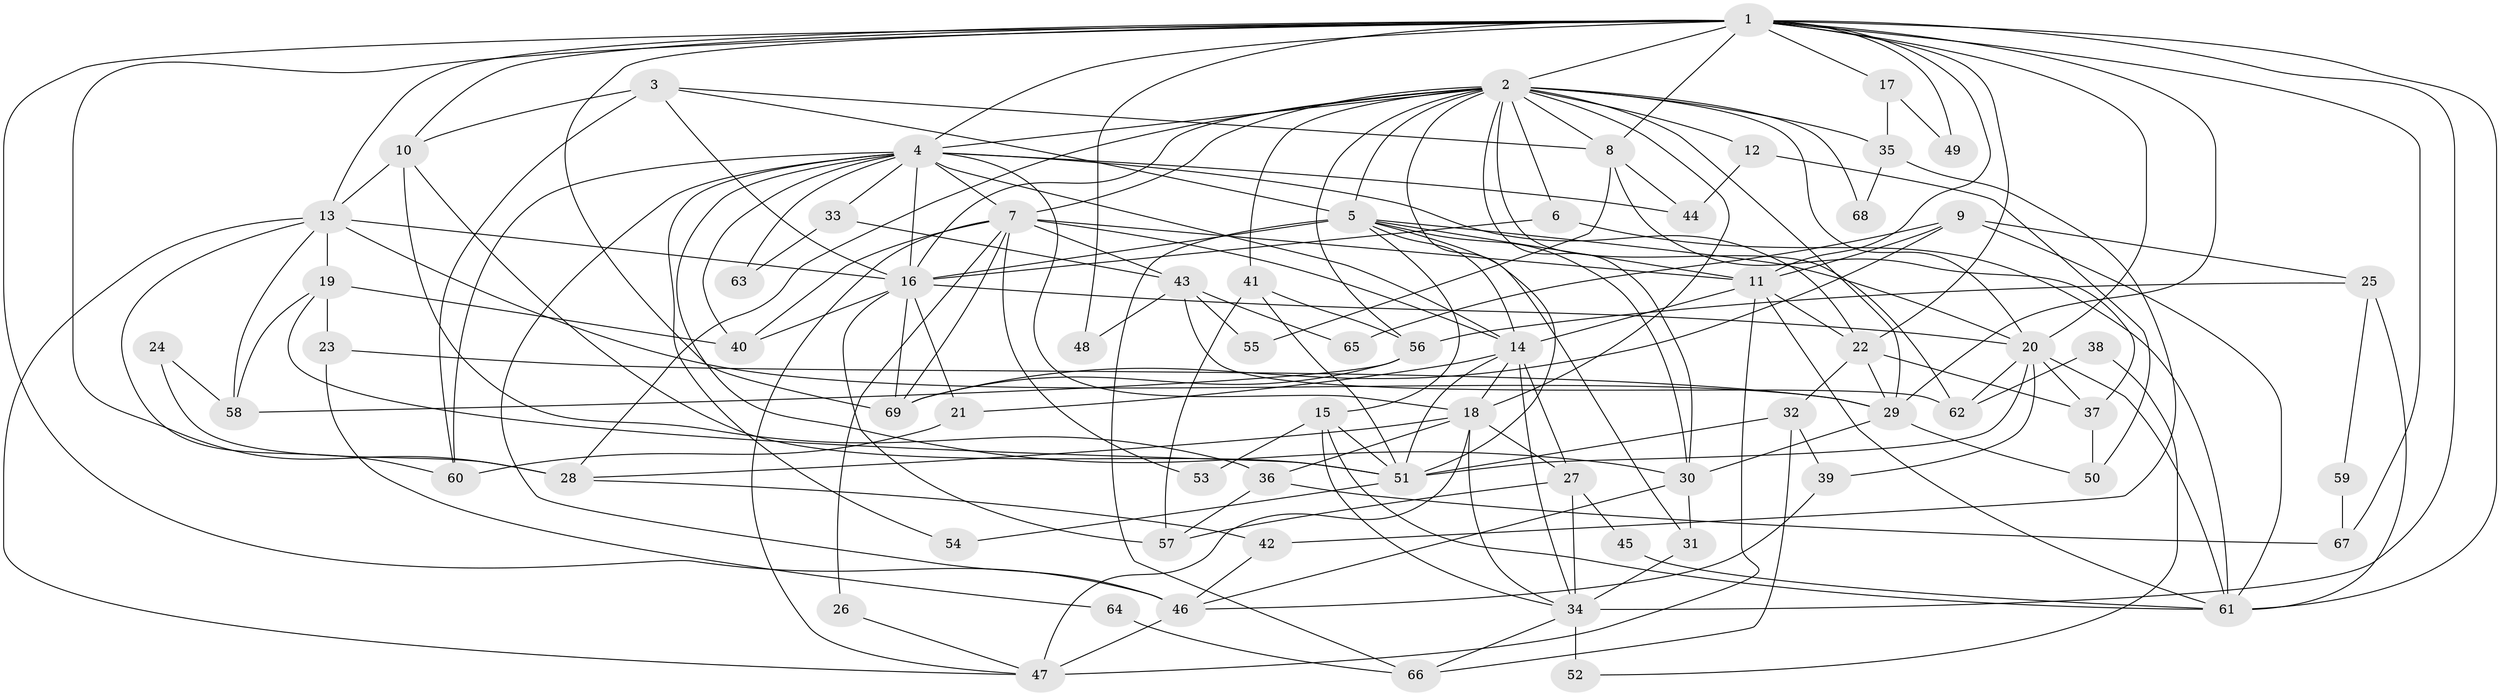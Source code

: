 // original degree distribution, {4: 0.27007299270072993, 2: 0.17518248175182483, 5: 0.145985401459854, 6: 0.10218978102189781, 3: 0.24087591240875914, 7: 0.043795620437956206, 9: 0.0072992700729927005, 8: 0.0072992700729927005, 10: 0.0072992700729927005}
// Generated by graph-tools (version 1.1) at 2025/35/03/09/25 02:35:58]
// undirected, 69 vertices, 176 edges
graph export_dot {
graph [start="1"]
  node [color=gray90,style=filled];
  1;
  2;
  3;
  4;
  5;
  6;
  7;
  8;
  9;
  10;
  11;
  12;
  13;
  14;
  15;
  16;
  17;
  18;
  19;
  20;
  21;
  22;
  23;
  24;
  25;
  26;
  27;
  28;
  29;
  30;
  31;
  32;
  33;
  34;
  35;
  36;
  37;
  38;
  39;
  40;
  41;
  42;
  43;
  44;
  45;
  46;
  47;
  48;
  49;
  50;
  51;
  52;
  53;
  54;
  55;
  56;
  57;
  58;
  59;
  60;
  61;
  62;
  63;
  64;
  65;
  66;
  67;
  68;
  69;
  1 -- 2 [weight=3.0];
  1 -- 4 [weight=3.0];
  1 -- 8 [weight=1.0];
  1 -- 10 [weight=2.0];
  1 -- 11 [weight=1.0];
  1 -- 13 [weight=1.0];
  1 -- 17 [weight=1.0];
  1 -- 20 [weight=1.0];
  1 -- 22 [weight=7.0];
  1 -- 28 [weight=1.0];
  1 -- 29 [weight=1.0];
  1 -- 34 [weight=1.0];
  1 -- 46 [weight=1.0];
  1 -- 48 [weight=2.0];
  1 -- 49 [weight=1.0];
  1 -- 61 [weight=1.0];
  1 -- 67 [weight=1.0];
  1 -- 69 [weight=1.0];
  2 -- 4 [weight=2.0];
  2 -- 5 [weight=3.0];
  2 -- 6 [weight=1.0];
  2 -- 7 [weight=1.0];
  2 -- 8 [weight=2.0];
  2 -- 12 [weight=1.0];
  2 -- 16 [weight=1.0];
  2 -- 18 [weight=1.0];
  2 -- 20 [weight=1.0];
  2 -- 28 [weight=1.0];
  2 -- 29 [weight=1.0];
  2 -- 30 [weight=1.0];
  2 -- 35 [weight=1.0];
  2 -- 41 [weight=1.0];
  2 -- 51 [weight=1.0];
  2 -- 56 [weight=1.0];
  2 -- 62 [weight=1.0];
  2 -- 68 [weight=1.0];
  3 -- 5 [weight=1.0];
  3 -- 8 [weight=1.0];
  3 -- 10 [weight=1.0];
  3 -- 16 [weight=1.0];
  3 -- 60 [weight=1.0];
  4 -- 7 [weight=1.0];
  4 -- 14 [weight=1.0];
  4 -- 16 [weight=2.0];
  4 -- 18 [weight=1.0];
  4 -- 22 [weight=1.0];
  4 -- 30 [weight=2.0];
  4 -- 33 [weight=1.0];
  4 -- 40 [weight=1.0];
  4 -- 44 [weight=1.0];
  4 -- 46 [weight=1.0];
  4 -- 54 [weight=1.0];
  4 -- 60 [weight=2.0];
  4 -- 63 [weight=1.0];
  5 -- 11 [weight=1.0];
  5 -- 14 [weight=1.0];
  5 -- 15 [weight=1.0];
  5 -- 16 [weight=1.0];
  5 -- 20 [weight=1.0];
  5 -- 30 [weight=1.0];
  5 -- 31 [weight=2.0];
  5 -- 66 [weight=1.0];
  6 -- 16 [weight=1.0];
  6 -- 61 [weight=1.0];
  7 -- 11 [weight=1.0];
  7 -- 14 [weight=1.0];
  7 -- 26 [weight=1.0];
  7 -- 40 [weight=1.0];
  7 -- 43 [weight=1.0];
  7 -- 47 [weight=1.0];
  7 -- 53 [weight=1.0];
  7 -- 69 [weight=1.0];
  8 -- 37 [weight=2.0];
  8 -- 44 [weight=1.0];
  8 -- 55 [weight=1.0];
  9 -- 11 [weight=1.0];
  9 -- 25 [weight=1.0];
  9 -- 61 [weight=1.0];
  9 -- 65 [weight=1.0];
  9 -- 69 [weight=1.0];
  10 -- 13 [weight=2.0];
  10 -- 36 [weight=1.0];
  10 -- 51 [weight=1.0];
  11 -- 14 [weight=1.0];
  11 -- 22 [weight=1.0];
  11 -- 47 [weight=1.0];
  11 -- 61 [weight=1.0];
  12 -- 44 [weight=1.0];
  12 -- 50 [weight=1.0];
  13 -- 16 [weight=1.0];
  13 -- 19 [weight=1.0];
  13 -- 29 [weight=1.0];
  13 -- 47 [weight=1.0];
  13 -- 58 [weight=1.0];
  13 -- 60 [weight=1.0];
  14 -- 18 [weight=2.0];
  14 -- 21 [weight=1.0];
  14 -- 27 [weight=1.0];
  14 -- 34 [weight=1.0];
  14 -- 51 [weight=1.0];
  15 -- 34 [weight=1.0];
  15 -- 51 [weight=3.0];
  15 -- 53 [weight=1.0];
  15 -- 61 [weight=1.0];
  16 -- 20 [weight=1.0];
  16 -- 21 [weight=2.0];
  16 -- 40 [weight=1.0];
  16 -- 57 [weight=1.0];
  16 -- 69 [weight=1.0];
  17 -- 35 [weight=1.0];
  17 -- 49 [weight=1.0];
  18 -- 27 [weight=3.0];
  18 -- 28 [weight=1.0];
  18 -- 34 [weight=1.0];
  18 -- 36 [weight=1.0];
  18 -- 47 [weight=1.0];
  19 -- 23 [weight=1.0];
  19 -- 40 [weight=1.0];
  19 -- 51 [weight=1.0];
  19 -- 58 [weight=1.0];
  20 -- 37 [weight=1.0];
  20 -- 39 [weight=1.0];
  20 -- 51 [weight=1.0];
  20 -- 61 [weight=1.0];
  20 -- 62 [weight=1.0];
  21 -- 60 [weight=1.0];
  22 -- 29 [weight=1.0];
  22 -- 32 [weight=1.0];
  22 -- 37 [weight=1.0];
  23 -- 29 [weight=1.0];
  23 -- 64 [weight=1.0];
  24 -- 28 [weight=1.0];
  24 -- 58 [weight=1.0];
  25 -- 56 [weight=1.0];
  25 -- 59 [weight=1.0];
  25 -- 61 [weight=1.0];
  26 -- 47 [weight=1.0];
  27 -- 34 [weight=1.0];
  27 -- 45 [weight=1.0];
  27 -- 57 [weight=1.0];
  28 -- 42 [weight=1.0];
  29 -- 30 [weight=1.0];
  29 -- 50 [weight=1.0];
  30 -- 31 [weight=1.0];
  30 -- 46 [weight=1.0];
  31 -- 34 [weight=2.0];
  32 -- 39 [weight=1.0];
  32 -- 51 [weight=1.0];
  32 -- 66 [weight=1.0];
  33 -- 43 [weight=1.0];
  33 -- 63 [weight=1.0];
  34 -- 52 [weight=2.0];
  34 -- 66 [weight=1.0];
  35 -- 42 [weight=1.0];
  35 -- 68 [weight=1.0];
  36 -- 57 [weight=1.0];
  36 -- 67 [weight=1.0];
  37 -- 50 [weight=1.0];
  38 -- 52 [weight=1.0];
  38 -- 62 [weight=1.0];
  39 -- 46 [weight=1.0];
  41 -- 51 [weight=1.0];
  41 -- 56 [weight=1.0];
  41 -- 57 [weight=1.0];
  42 -- 46 [weight=1.0];
  43 -- 48 [weight=1.0];
  43 -- 55 [weight=1.0];
  43 -- 62 [weight=1.0];
  43 -- 65 [weight=1.0];
  45 -- 61 [weight=2.0];
  46 -- 47 [weight=1.0];
  51 -- 54 [weight=1.0];
  56 -- 58 [weight=1.0];
  56 -- 69 [weight=1.0];
  59 -- 67 [weight=1.0];
  64 -- 66 [weight=1.0];
}
